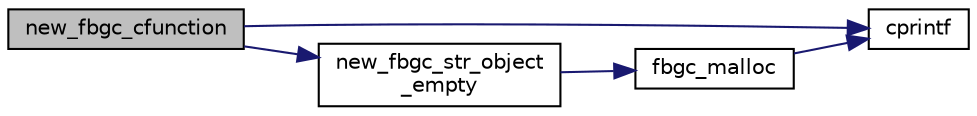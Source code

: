 digraph "new_fbgc_cfunction"
{
  edge [fontname="Helvetica",fontsize="10",labelfontname="Helvetica",labelfontsize="10"];
  node [fontname="Helvetica",fontsize="10",shape=record];
  rankdir="LR";
  Node15 [label="new_fbgc_cfunction",height=0.2,width=0.4,color="black", fillcolor="grey75", style="filled", fontcolor="black"];
  Node15 -> Node16 [color="midnightblue",fontsize="10",style="solid",fontname="Helvetica"];
  Node16 [label="cprintf",height=0.2,width=0.4,color="black", fillcolor="white", style="filled",URL="$error_8c.html#a30fee765292b076e015fc846035f2550"];
  Node15 -> Node17 [color="midnightblue",fontsize="10",style="solid",fontname="Helvetica"];
  Node17 [label="new_fbgc_str_object\l_empty",height=0.2,width=0.4,color="black", fillcolor="white", style="filled",URL="$str__object_8c.html#a7d2903336f73edf4ed0c60627d47823e"];
  Node17 -> Node18 [color="midnightblue",fontsize="10",style="solid",fontname="Helvetica"];
  Node18 [label="fbgc_malloc",height=0.2,width=0.4,color="black", fillcolor="white", style="filled",URL="$memory_8c.html#a41dd65ee24d51160659bf94bed90e998"];
  Node18 -> Node16 [color="midnightblue",fontsize="10",style="solid",fontname="Helvetica"];
}
